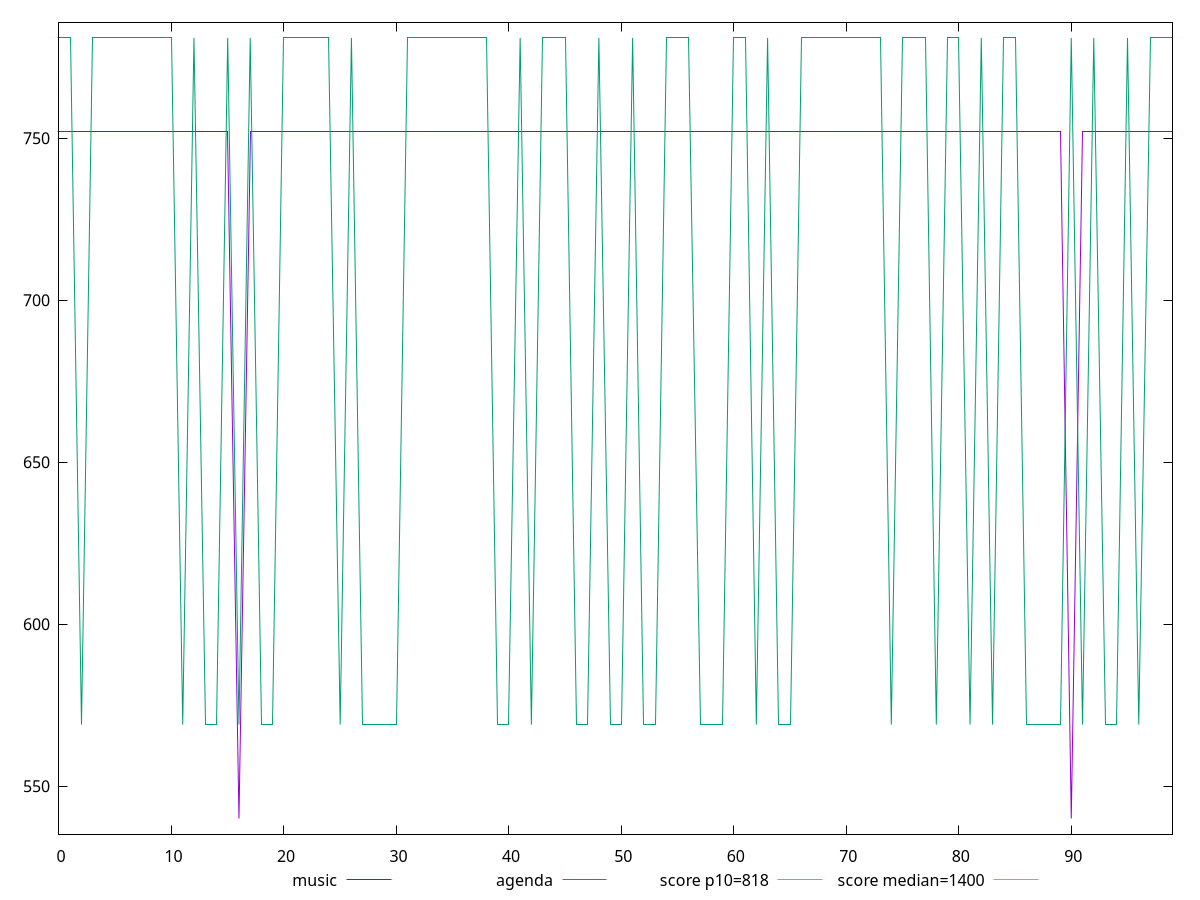 reset

$music <<EOF
0 752
1 752
2 752
3 752
4 752
5 752
6 752
7 752
8 752
9 752
10 752
11 752
12 752
13 752
14 752
15 752
16 540
17 752
18 752
19 752
20 752
21 752
22 752
23 752
24 752
25 752
26 752
27 752
28 752
29 752
30 752
31 752
32 752
33 752
34 752
35 752
36 752
37 752
38 752
39 752
40 752
41 752
42 752
43 752
44 752
45 752
46 752
47 752
48 752
49 752
50 752
51 752
52 752
53 752
54 752
55 752
56 752
57 752
58 752
59 752
60 752
61 752
62 752
63 752
64 752
65 752
66 752
67 752
68 752
69 752
70 752
71 752
72 752
73 752
74 752
75 752
76 752
77 752
78 752
79 752
80 752
81 752
82 752
83 752
84 752
85 752
86 752
87 752
88 752
89 752
90 540
91 752
92 752
93 752
94 752
95 752
96 752
97 752
98 752
99 752
EOF

$agenda <<EOF
0 781
1 781
2 569
3 781
4 781
5 781
6 781
7 781
8 781
9 781
10 781
11 569
12 781
13 569
14 569
15 781
16 569
17 781
18 569
19 569
20 781
21 781
22 781
23 781
24 781
25 569
26 781
27 569
28 569
29 569
30 569
31 781
32 781
33 781
34 781
35 781
36 781
37 781
38 781
39 569
40 569
41 781
42 569
43 781
44 781
45 781
46 569
47 569
48 781
49 569
50 569
51 781
52 569
53 569
54 781
55 781
56 781
57 569
58 569
59 569
60 781
61 781
62 569
63 781
64 569
65 569
66 781
67 781
68 781
69 781
70 781
71 781
72 781
73 781
74 569
75 781
76 781
77 781
78 569
79 781
80 781
81 569
82 781
83 569
84 781
85 781
86 569
87 569
88 569
89 569
90 781
91 569
92 781
93 569
94 569
95 781
96 569
97 781
98 781
99 781
EOF

set key outside below
set xrange [0:99]
set yrange [535.18:785.82]
set trange [535.18:785.82]
set terminal svg size 640, 520 enhanced background rgb 'white'
set output "reports/report_00028_2021-02-24T12-49-42.674Z/dom-size/comparison/line/0_vs_1.svg"

plot $music title "music" with line, \
     $agenda title "agenda" with line, \
     818 title "score p10=818", \
     1400 title "score median=1400"

reset
